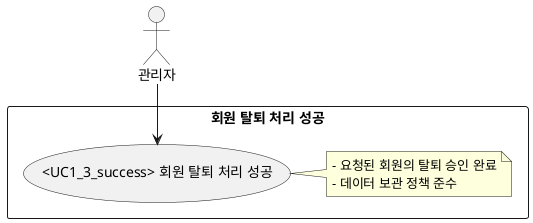 @startuml
actor "관리자" as Admin

rectangle "회원 탈퇴 처리 성공" {
  usecase "<UC1_3_success> 회원 탈퇴 처리 성공" as UC1_3_success
  note right
  - 요청된 회원의 탈퇴 승인 완료
  - 데이터 보관 정책 준수
  end note
}

Admin --> UC1_3_success
@enduml
